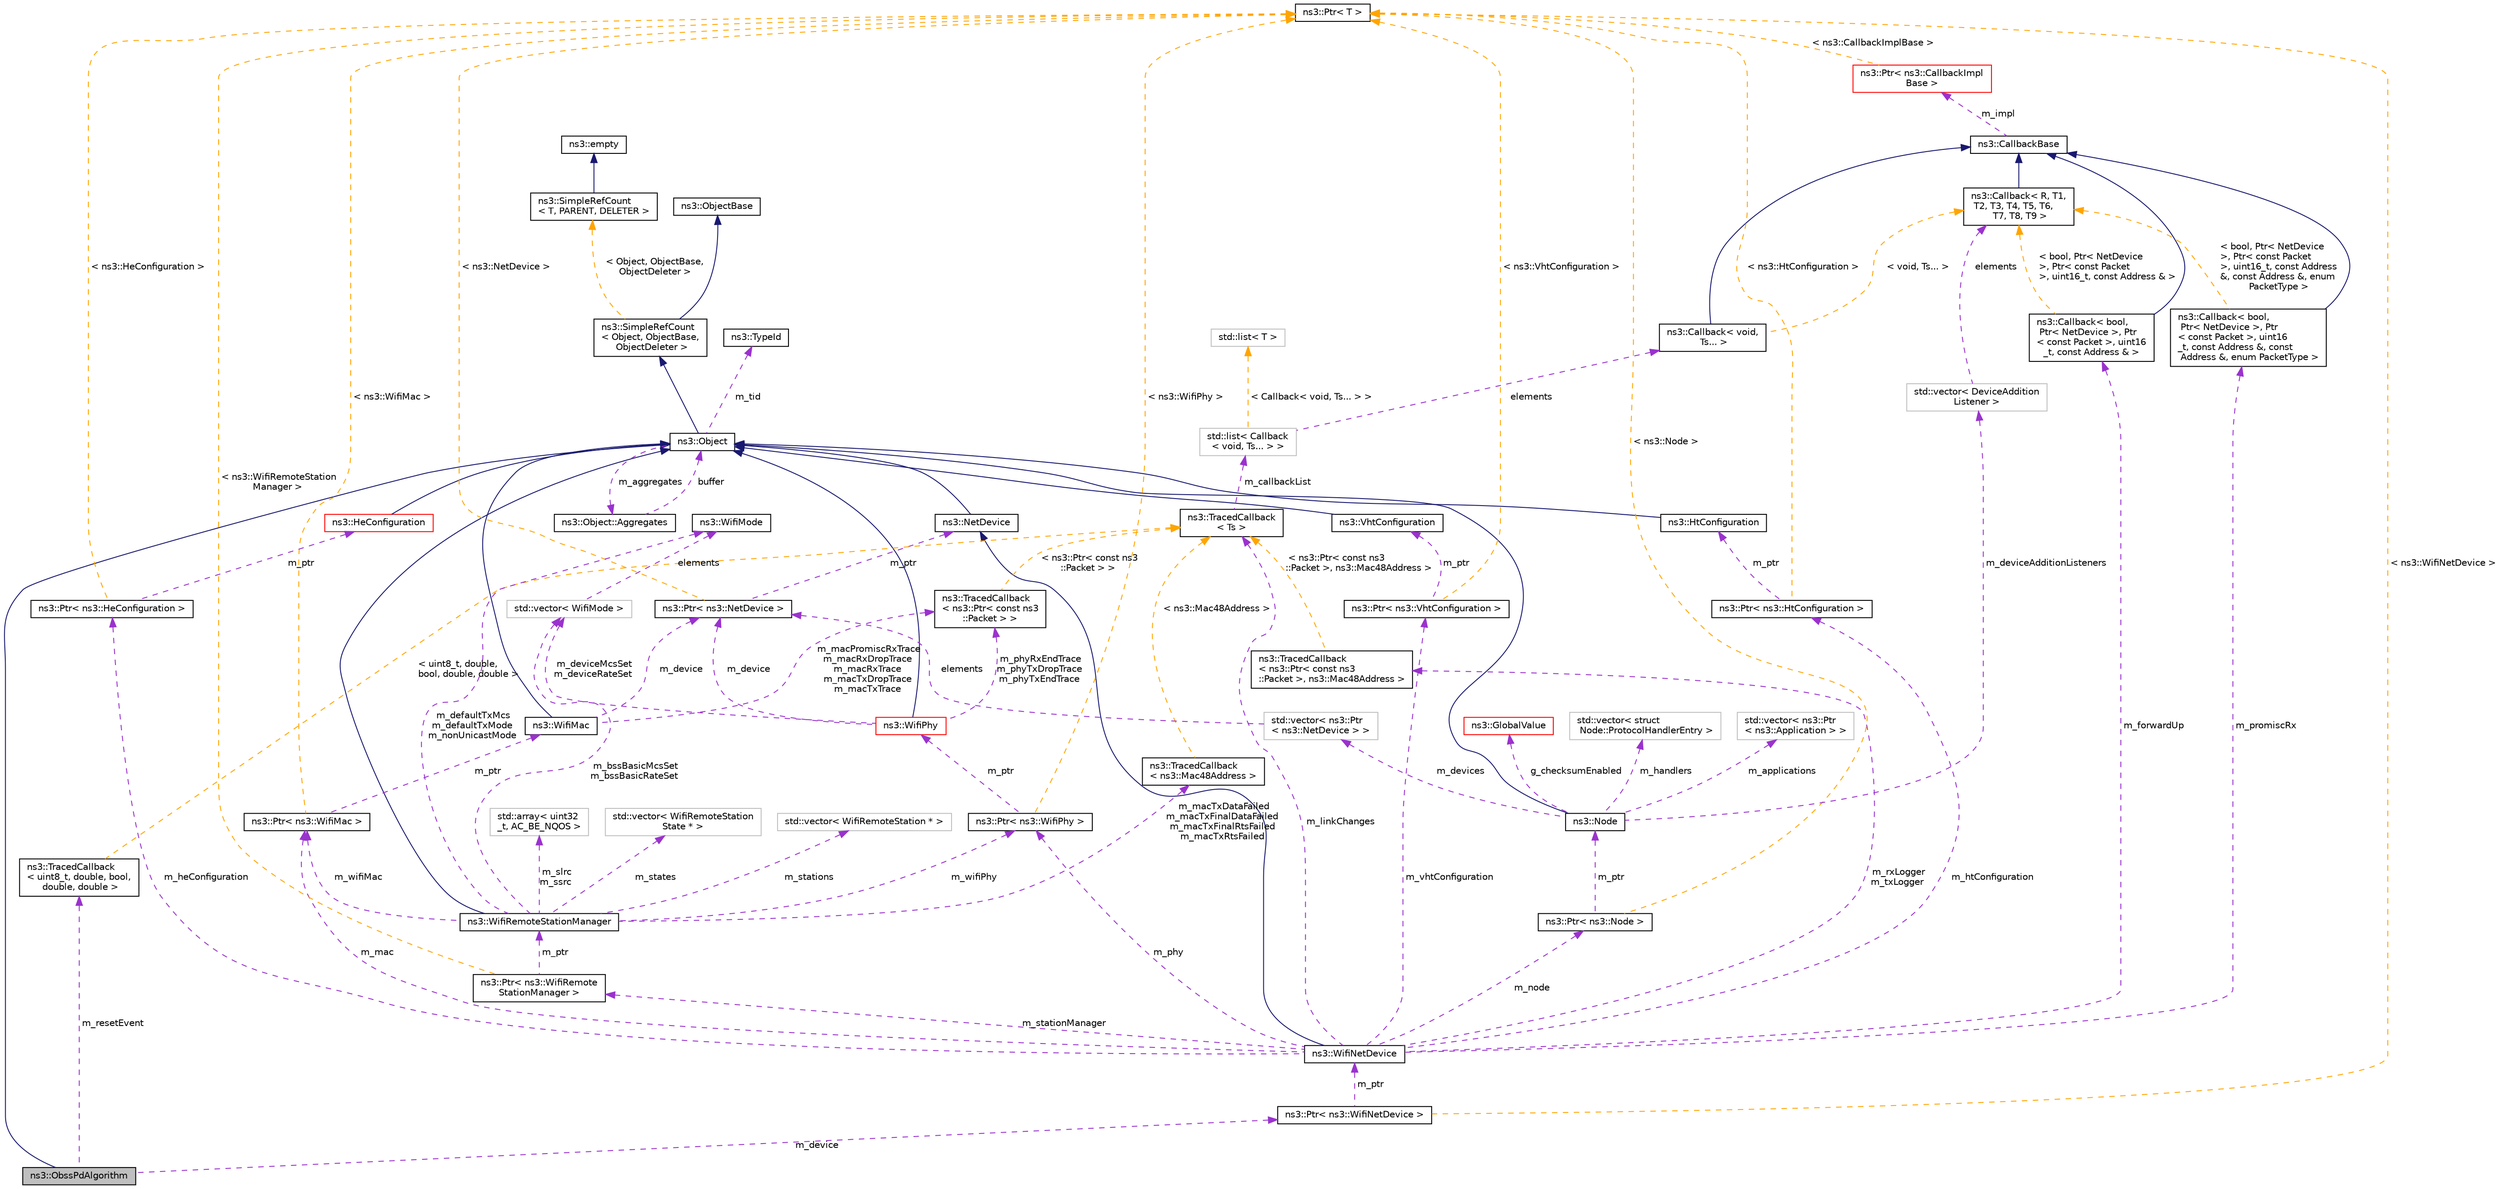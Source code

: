 digraph "ns3::ObssPdAlgorithm"
{
 // LATEX_PDF_SIZE
  edge [fontname="Helvetica",fontsize="10",labelfontname="Helvetica",labelfontsize="10"];
  node [fontname="Helvetica",fontsize="10",shape=record];
  Node1 [label="ns3::ObssPdAlgorithm",height=0.2,width=0.4,color="black", fillcolor="grey75", style="filled", fontcolor="black",tooltip="OBSS PD algorithm interface."];
  Node2 -> Node1 [dir="back",color="midnightblue",fontsize="10",style="solid",fontname="Helvetica"];
  Node2 [label="ns3::Object",height=0.2,width=0.4,color="black", fillcolor="white", style="filled",URL="$classns3_1_1_object.html",tooltip="A base class which provides memory management and object aggregation."];
  Node3 -> Node2 [dir="back",color="midnightblue",fontsize="10",style="solid",fontname="Helvetica"];
  Node3 [label="ns3::SimpleRefCount\l\< Object, ObjectBase,\l ObjectDeleter \>",height=0.2,width=0.4,color="black", fillcolor="white", style="filled",URL="$classns3_1_1_simple_ref_count.html",tooltip=" "];
  Node4 -> Node3 [dir="back",color="midnightblue",fontsize="10",style="solid",fontname="Helvetica"];
  Node4 [label="ns3::ObjectBase",height=0.2,width=0.4,color="black", fillcolor="white", style="filled",URL="$classns3_1_1_object_base.html",tooltip="Anchor the ns-3 type and attribute system."];
  Node5 -> Node3 [dir="back",color="orange",fontsize="10",style="dashed",label=" \< Object, ObjectBase,\l ObjectDeleter \>" ,fontname="Helvetica"];
  Node5 [label="ns3::SimpleRefCount\l\< T, PARENT, DELETER \>",height=0.2,width=0.4,color="black", fillcolor="white", style="filled",URL="$classns3_1_1_simple_ref_count.html",tooltip="A template-based reference counting class."];
  Node6 -> Node5 [dir="back",color="midnightblue",fontsize="10",style="solid",fontname="Helvetica"];
  Node6 [label="ns3::empty",height=0.2,width=0.4,color="black", fillcolor="white", style="filled",URL="$classns3_1_1empty.html",tooltip="make Callback use a separate empty type"];
  Node7 -> Node2 [dir="back",color="darkorchid3",fontsize="10",style="dashed",label=" m_tid" ,fontname="Helvetica"];
  Node7 [label="ns3::TypeId",height=0.2,width=0.4,color="black", fillcolor="white", style="filled",URL="$classns3_1_1_type_id.html",tooltip="a unique identifier for an interface."];
  Node8 -> Node2 [dir="back",color="darkorchid3",fontsize="10",style="dashed",label=" m_aggregates" ,fontname="Helvetica"];
  Node8 [label="ns3::Object::Aggregates",height=0.2,width=0.4,color="black", fillcolor="white", style="filled",URL="$structns3_1_1_object_1_1_aggregates.html",tooltip="The list of Objects aggregated to this one."];
  Node2 -> Node8 [dir="back",color="darkorchid3",fontsize="10",style="dashed",label=" buffer" ,fontname="Helvetica"];
  Node9 -> Node1 [dir="back",color="darkorchid3",fontsize="10",style="dashed",label=" m_device" ,fontname="Helvetica"];
  Node9 [label="ns3::Ptr\< ns3::WifiNetDevice \>",height=0.2,width=0.4,color="black", fillcolor="white", style="filled",URL="$classns3_1_1_ptr.html",tooltip=" "];
  Node10 -> Node9 [dir="back",color="darkorchid3",fontsize="10",style="dashed",label=" m_ptr" ,fontname="Helvetica"];
  Node10 [label="ns3::WifiNetDevice",height=0.2,width=0.4,color="black", fillcolor="white", style="filled",URL="$classns3_1_1_wifi_net_device.html",tooltip="Hold together all Wifi-related objects."];
  Node11 -> Node10 [dir="back",color="midnightblue",fontsize="10",style="solid",fontname="Helvetica"];
  Node11 [label="ns3::NetDevice",height=0.2,width=0.4,color="black", fillcolor="white", style="filled",URL="$classns3_1_1_net_device.html",tooltip="Network layer to device interface."];
  Node2 -> Node11 [dir="back",color="midnightblue",fontsize="10",style="solid",fontname="Helvetica"];
  Node12 -> Node10 [dir="back",color="darkorchid3",fontsize="10",style="dashed",label=" m_mac" ,fontname="Helvetica"];
  Node12 [label="ns3::Ptr\< ns3::WifiMac \>",height=0.2,width=0.4,color="black", fillcolor="white", style="filled",URL="$classns3_1_1_ptr.html",tooltip=" "];
  Node13 -> Node12 [dir="back",color="darkorchid3",fontsize="10",style="dashed",label=" m_ptr" ,fontname="Helvetica"];
  Node13 [label="ns3::WifiMac",height=0.2,width=0.4,color="black", fillcolor="white", style="filled",URL="$classns3_1_1_wifi_mac.html",tooltip="base class for all MAC-level wifi objects."];
  Node2 -> Node13 [dir="back",color="midnightblue",fontsize="10",style="solid",fontname="Helvetica"];
  Node14 -> Node13 [dir="back",color="darkorchid3",fontsize="10",style="dashed",label=" m_macPromiscRxTrace\nm_macRxDropTrace\nm_macRxTrace\nm_macTxDropTrace\nm_macTxTrace" ,fontname="Helvetica"];
  Node14 [label="ns3::TracedCallback\l\< ns3::Ptr\< const ns3\l::Packet \> \>",height=0.2,width=0.4,color="black", fillcolor="white", style="filled",URL="$classns3_1_1_traced_callback.html",tooltip=" "];
  Node15 -> Node14 [dir="back",color="orange",fontsize="10",style="dashed",label=" \< ns3::Ptr\< const ns3\l::Packet \> \>" ,fontname="Helvetica"];
  Node15 [label="ns3::TracedCallback\l\< Ts \>",height=0.2,width=0.4,color="black", fillcolor="white", style="filled",URL="$classns3_1_1_traced_callback.html",tooltip="Forward calls to a chain of Callback."];
  Node16 -> Node15 [dir="back",color="darkorchid3",fontsize="10",style="dashed",label=" m_callbackList" ,fontname="Helvetica"];
  Node16 [label="std::list\< Callback\l\< void, Ts... \> \>",height=0.2,width=0.4,color="grey75", fillcolor="white", style="filled",tooltip=" "];
  Node17 -> Node16 [dir="back",color="darkorchid3",fontsize="10",style="dashed",label=" elements" ,fontname="Helvetica"];
  Node17 [label="ns3::Callback\< void,\l Ts... \>",height=0.2,width=0.4,color="black", fillcolor="white", style="filled",URL="$classns3_1_1_callback.html",tooltip=" "];
  Node18 -> Node17 [dir="back",color="midnightblue",fontsize="10",style="solid",fontname="Helvetica"];
  Node18 [label="ns3::CallbackBase",height=0.2,width=0.4,color="black", fillcolor="white", style="filled",URL="$classns3_1_1_callback_base.html",tooltip="Base class for Callback class."];
  Node19 -> Node18 [dir="back",color="darkorchid3",fontsize="10",style="dashed",label=" m_impl" ,fontname="Helvetica"];
  Node19 [label="ns3::Ptr\< ns3::CallbackImpl\lBase \>",height=0.2,width=0.4,color="red", fillcolor="white", style="filled",URL="$classns3_1_1_ptr.html",tooltip=" "];
  Node22 -> Node19 [dir="back",color="orange",fontsize="10",style="dashed",label=" \< ns3::CallbackImplBase \>" ,fontname="Helvetica"];
  Node22 [label="ns3::Ptr\< T \>",height=0.2,width=0.4,color="black", fillcolor="white", style="filled",URL="$classns3_1_1_ptr.html",tooltip="Smart pointer class similar to boost::intrusive_ptr."];
  Node23 -> Node17 [dir="back",color="orange",fontsize="10",style="dashed",label=" \< void, Ts... \>" ,fontname="Helvetica"];
  Node23 [label="ns3::Callback\< R, T1,\l T2, T3, T4, T5, T6,\l T7, T8, T9 \>",height=0.2,width=0.4,color="black", fillcolor="white", style="filled",URL="$classns3_1_1_callback.html",tooltip="Callback template class."];
  Node18 -> Node23 [dir="back",color="midnightblue",fontsize="10",style="solid",fontname="Helvetica"];
  Node24 -> Node16 [dir="back",color="orange",fontsize="10",style="dashed",label=" \< Callback\< void, Ts... \> \>" ,fontname="Helvetica"];
  Node24 [label="std::list\< T \>",height=0.2,width=0.4,color="grey75", fillcolor="white", style="filled",tooltip=" "];
  Node26 -> Node13 [dir="back",color="darkorchid3",fontsize="10",style="dashed",label=" m_device" ,fontname="Helvetica"];
  Node26 [label="ns3::Ptr\< ns3::NetDevice \>",height=0.2,width=0.4,color="black", fillcolor="white", style="filled",URL="$classns3_1_1_ptr.html",tooltip=" "];
  Node11 -> Node26 [dir="back",color="darkorchid3",fontsize="10",style="dashed",label=" m_ptr" ,fontname="Helvetica"];
  Node22 -> Node26 [dir="back",color="orange",fontsize="10",style="dashed",label=" \< ns3::NetDevice \>" ,fontname="Helvetica"];
  Node22 -> Node12 [dir="back",color="orange",fontsize="10",style="dashed",label=" \< ns3::WifiMac \>" ,fontname="Helvetica"];
  Node27 -> Node10 [dir="back",color="darkorchid3",fontsize="10",style="dashed",label=" m_rxLogger\nm_txLogger" ,fontname="Helvetica"];
  Node27 [label="ns3::TracedCallback\l\< ns3::Ptr\< const ns3\l::Packet \>, ns3::Mac48Address \>",height=0.2,width=0.4,color="black", fillcolor="white", style="filled",URL="$classns3_1_1_traced_callback.html",tooltip=" "];
  Node15 -> Node27 [dir="back",color="orange",fontsize="10",style="dashed",label=" \< ns3::Ptr\< const ns3\l::Packet \>, ns3::Mac48Address \>" ,fontname="Helvetica"];
  Node28 -> Node10 [dir="back",color="darkorchid3",fontsize="10",style="dashed",label=" m_promiscRx" ,fontname="Helvetica"];
  Node28 [label="ns3::Callback\< bool,\l Ptr\< NetDevice \>, Ptr\l\< const Packet \>, uint16\l_t, const Address &, const\l Address &, enum PacketType \>",height=0.2,width=0.4,color="black", fillcolor="white", style="filled",URL="$classns3_1_1_callback.html",tooltip=" "];
  Node18 -> Node28 [dir="back",color="midnightblue",fontsize="10",style="solid",fontname="Helvetica"];
  Node23 -> Node28 [dir="back",color="orange",fontsize="10",style="dashed",label=" \< bool, Ptr\< NetDevice\l \>, Ptr\< const Packet\l \>, uint16_t, const Address\l &, const Address &, enum\l PacketType \>" ,fontname="Helvetica"];
  Node29 -> Node10 [dir="back",color="darkorchid3",fontsize="10",style="dashed",label=" m_htConfiguration" ,fontname="Helvetica"];
  Node29 [label="ns3::Ptr\< ns3::HtConfiguration \>",height=0.2,width=0.4,color="black", fillcolor="white", style="filled",URL="$classns3_1_1_ptr.html",tooltip=" "];
  Node30 -> Node29 [dir="back",color="darkorchid3",fontsize="10",style="dashed",label=" m_ptr" ,fontname="Helvetica"];
  Node30 [label="ns3::HtConfiguration",height=0.2,width=0.4,color="black", fillcolor="white", style="filled",URL="$classns3_1_1_ht_configuration.html",tooltip="HT configuration."];
  Node2 -> Node30 [dir="back",color="midnightblue",fontsize="10",style="solid",fontname="Helvetica"];
  Node22 -> Node29 [dir="back",color="orange",fontsize="10",style="dashed",label=" \< ns3::HtConfiguration \>" ,fontname="Helvetica"];
  Node31 -> Node10 [dir="back",color="darkorchid3",fontsize="10",style="dashed",label=" m_stationManager" ,fontname="Helvetica"];
  Node31 [label="ns3::Ptr\< ns3::WifiRemote\lStationManager \>",height=0.2,width=0.4,color="black", fillcolor="white", style="filled",URL="$classns3_1_1_ptr.html",tooltip=" "];
  Node32 -> Node31 [dir="back",color="darkorchid3",fontsize="10",style="dashed",label=" m_ptr" ,fontname="Helvetica"];
  Node32 [label="ns3::WifiRemoteStationManager",height=0.2,width=0.4,color="black", fillcolor="white", style="filled",URL="$classns3_1_1_wifi_remote_station_manager.html",tooltip="hold a list of per-remote-station state."];
  Node2 -> Node32 [dir="back",color="midnightblue",fontsize="10",style="solid",fontname="Helvetica"];
  Node12 -> Node32 [dir="back",color="darkorchid3",fontsize="10",style="dashed",label=" m_wifiMac" ,fontname="Helvetica"];
  Node33 -> Node32 [dir="back",color="darkorchid3",fontsize="10",style="dashed",label=" m_stations" ,fontname="Helvetica"];
  Node33 [label="std::vector\< WifiRemoteStation * \>",height=0.2,width=0.4,color="grey75", fillcolor="white", style="filled",tooltip=" "];
  Node43 -> Node32 [dir="back",color="darkorchid3",fontsize="10",style="dashed",label=" m_bssBasicMcsSet\nm_bssBasicRateSet" ,fontname="Helvetica"];
  Node43 [label="std::vector\< WifiMode \>",height=0.2,width=0.4,color="grey75", fillcolor="white", style="filled",tooltip=" "];
  Node44 -> Node43 [dir="back",color="darkorchid3",fontsize="10",style="dashed",label=" elements" ,fontname="Helvetica"];
  Node44 [label="ns3::WifiMode",height=0.2,width=0.4,color="black", fillcolor="white", style="filled",URL="$classns3_1_1_wifi_mode.html",tooltip="represent a single transmission mode"];
  Node53 -> Node32 [dir="back",color="darkorchid3",fontsize="10",style="dashed",label=" m_macTxDataFailed\nm_macTxFinalDataFailed\nm_macTxFinalRtsFailed\nm_macTxRtsFailed" ,fontname="Helvetica"];
  Node53 [label="ns3::TracedCallback\l\< ns3::Mac48Address \>",height=0.2,width=0.4,color="black", fillcolor="white", style="filled",URL="$classns3_1_1_traced_callback.html",tooltip=" "];
  Node15 -> Node53 [dir="back",color="orange",fontsize="10",style="dashed",label=" \< ns3::Mac48Address \>" ,fontname="Helvetica"];
  Node54 -> Node32 [dir="back",color="darkorchid3",fontsize="10",style="dashed",label=" m_slrc\nm_ssrc" ,fontname="Helvetica"];
  Node54 [label="std::array\< uint32\l_t, AC_BE_NQOS \>",height=0.2,width=0.4,color="grey75", fillcolor="white", style="filled",tooltip=" "];
  Node44 -> Node32 [dir="back",color="darkorchid3",fontsize="10",style="dashed",label=" m_defaultTxMcs\nm_defaultTxMode\nm_nonUnicastMode" ,fontname="Helvetica"];
  Node56 -> Node32 [dir="back",color="darkorchid3",fontsize="10",style="dashed",label=" m_states" ,fontname="Helvetica"];
  Node56 [label="std::vector\< WifiRemoteStation\lState * \>",height=0.2,width=0.4,color="grey75", fillcolor="white", style="filled",tooltip=" "];
  Node57 -> Node32 [dir="back",color="darkorchid3",fontsize="10",style="dashed",label=" m_wifiPhy" ,fontname="Helvetica"];
  Node57 [label="ns3::Ptr\< ns3::WifiPhy \>",height=0.2,width=0.4,color="black", fillcolor="white", style="filled",URL="$classns3_1_1_ptr.html",tooltip=" "];
  Node58 -> Node57 [dir="back",color="darkorchid3",fontsize="10",style="dashed",label=" m_ptr" ,fontname="Helvetica"];
  Node58 [label="ns3::WifiPhy",height=0.2,width=0.4,color="red", fillcolor="white", style="filled",URL="$classns3_1_1_wifi_phy.html",tooltip="802.11 PHY layer model"];
  Node2 -> Node58 [dir="back",color="midnightblue",fontsize="10",style="solid",fontname="Helvetica"];
  Node14 -> Node58 [dir="back",color="darkorchid3",fontsize="10",style="dashed",label=" m_phyRxEndTrace\nm_phyTxDropTrace\nm_phyTxEndTrace" ,fontname="Helvetica"];
  Node26 -> Node58 [dir="back",color="darkorchid3",fontsize="10",style="dashed",label=" m_device" ,fontname="Helvetica"];
  Node43 -> Node58 [dir="back",color="darkorchid3",fontsize="10",style="dashed",label=" m_deviceMcsSet\nm_deviceRateSet" ,fontname="Helvetica"];
  Node22 -> Node57 [dir="back",color="orange",fontsize="10",style="dashed",label=" \< ns3::WifiPhy \>" ,fontname="Helvetica"];
  Node22 -> Node31 [dir="back",color="orange",fontsize="10",style="dashed",label=" \< ns3::WifiRemoteStation\lManager \>" ,fontname="Helvetica"];
  Node162 -> Node10 [dir="back",color="darkorchid3",fontsize="10",style="dashed",label=" m_node" ,fontname="Helvetica"];
  Node162 [label="ns3::Ptr\< ns3::Node \>",height=0.2,width=0.4,color="black", fillcolor="white", style="filled",URL="$classns3_1_1_ptr.html",tooltip=" "];
  Node163 -> Node162 [dir="back",color="darkorchid3",fontsize="10",style="dashed",label=" m_ptr" ,fontname="Helvetica"];
  Node163 [label="ns3::Node",height=0.2,width=0.4,color="black", fillcolor="white", style="filled",URL="$classns3_1_1_node.html",tooltip="A network Node."];
  Node2 -> Node163 [dir="back",color="midnightblue",fontsize="10",style="solid",fontname="Helvetica"];
  Node164 -> Node163 [dir="back",color="darkorchid3",fontsize="10",style="dashed",label=" m_applications" ,fontname="Helvetica"];
  Node164 [label="std::vector\< ns3::Ptr\l\< ns3::Application \> \>",height=0.2,width=0.4,color="grey75", fillcolor="white", style="filled",tooltip=" "];
  Node167 -> Node163 [dir="back",color="darkorchid3",fontsize="10",style="dashed",label=" m_devices" ,fontname="Helvetica"];
  Node167 [label="std::vector\< ns3::Ptr\l\< ns3::NetDevice \> \>",height=0.2,width=0.4,color="grey75", fillcolor="white", style="filled",tooltip=" "];
  Node26 -> Node167 [dir="back",color="darkorchid3",fontsize="10",style="dashed",label=" elements" ,fontname="Helvetica"];
  Node168 -> Node163 [dir="back",color="darkorchid3",fontsize="10",style="dashed",label=" g_checksumEnabled" ,fontname="Helvetica"];
  Node168 [label="ns3::GlobalValue",height=0.2,width=0.4,color="red", fillcolor="white", style="filled",URL="$classns3_1_1_global_value.html",tooltip="Hold a so-called 'global value'."];
  Node177 -> Node163 [dir="back",color="darkorchid3",fontsize="10",style="dashed",label=" m_handlers" ,fontname="Helvetica"];
  Node177 [label="std::vector\< struct\l Node::ProtocolHandlerEntry \>",height=0.2,width=0.4,color="grey75", fillcolor="white", style="filled",tooltip=" "];
  Node180 -> Node163 [dir="back",color="darkorchid3",fontsize="10",style="dashed",label=" m_deviceAdditionListeners" ,fontname="Helvetica"];
  Node180 [label="std::vector\< DeviceAddition\lListener \>",height=0.2,width=0.4,color="grey75", fillcolor="white", style="filled",tooltip=" "];
  Node23 -> Node180 [dir="back",color="darkorchid3",fontsize="10",style="dashed",label=" elements" ,fontname="Helvetica"];
  Node22 -> Node162 [dir="back",color="orange",fontsize="10",style="dashed",label=" \< ns3::Node \>" ,fontname="Helvetica"];
  Node15 -> Node10 [dir="back",color="darkorchid3",fontsize="10",style="dashed",label=" m_linkChanges" ,fontname="Helvetica"];
  Node189 -> Node10 [dir="back",color="darkorchid3",fontsize="10",style="dashed",label=" m_forwardUp" ,fontname="Helvetica"];
  Node189 [label="ns3::Callback\< bool,\l Ptr\< NetDevice \>, Ptr\l\< const Packet \>, uint16\l_t, const Address & \>",height=0.2,width=0.4,color="black", fillcolor="white", style="filled",URL="$classns3_1_1_callback.html",tooltip=" "];
  Node18 -> Node189 [dir="back",color="midnightblue",fontsize="10",style="solid",fontname="Helvetica"];
  Node23 -> Node189 [dir="back",color="orange",fontsize="10",style="dashed",label=" \< bool, Ptr\< NetDevice\l \>, Ptr\< const Packet\l \>, uint16_t, const Address & \>" ,fontname="Helvetica"];
  Node190 -> Node10 [dir="back",color="darkorchid3",fontsize="10",style="dashed",label=" m_heConfiguration" ,fontname="Helvetica"];
  Node190 [label="ns3::Ptr\< ns3::HeConfiguration \>",height=0.2,width=0.4,color="black", fillcolor="white", style="filled",URL="$classns3_1_1_ptr.html",tooltip=" "];
  Node191 -> Node190 [dir="back",color="darkorchid3",fontsize="10",style="dashed",label=" m_ptr" ,fontname="Helvetica"];
  Node191 [label="ns3::HeConfiguration",height=0.2,width=0.4,color="red", fillcolor="white", style="filled",URL="$classns3_1_1_he_configuration.html",tooltip="HE configuration."];
  Node2 -> Node191 [dir="back",color="midnightblue",fontsize="10",style="solid",fontname="Helvetica"];
  Node22 -> Node190 [dir="back",color="orange",fontsize="10",style="dashed",label=" \< ns3::HeConfiguration \>" ,fontname="Helvetica"];
  Node57 -> Node10 [dir="back",color="darkorchid3",fontsize="10",style="dashed",label=" m_phy" ,fontname="Helvetica"];
  Node192 -> Node10 [dir="back",color="darkorchid3",fontsize="10",style="dashed",label=" m_vhtConfiguration" ,fontname="Helvetica"];
  Node192 [label="ns3::Ptr\< ns3::VhtConfiguration \>",height=0.2,width=0.4,color="black", fillcolor="white", style="filled",URL="$classns3_1_1_ptr.html",tooltip=" "];
  Node193 -> Node192 [dir="back",color="darkorchid3",fontsize="10",style="dashed",label=" m_ptr" ,fontname="Helvetica"];
  Node193 [label="ns3::VhtConfiguration",height=0.2,width=0.4,color="black", fillcolor="white", style="filled",URL="$classns3_1_1_vht_configuration.html",tooltip="VHT configuration."];
  Node2 -> Node193 [dir="back",color="midnightblue",fontsize="10",style="solid",fontname="Helvetica"];
  Node22 -> Node192 [dir="back",color="orange",fontsize="10",style="dashed",label=" \< ns3::VhtConfiguration \>" ,fontname="Helvetica"];
  Node22 -> Node9 [dir="back",color="orange",fontsize="10",style="dashed",label=" \< ns3::WifiNetDevice \>" ,fontname="Helvetica"];
  Node194 -> Node1 [dir="back",color="darkorchid3",fontsize="10",style="dashed",label=" m_resetEvent" ,fontname="Helvetica"];
  Node194 [label="ns3::TracedCallback\l\< uint8_t, double, bool,\l double, double \>",height=0.2,width=0.4,color="black", fillcolor="white", style="filled",URL="$classns3_1_1_traced_callback.html",tooltip=" "];
  Node15 -> Node194 [dir="back",color="orange",fontsize="10",style="dashed",label=" \< uint8_t, double,\l bool, double, double \>" ,fontname="Helvetica"];
}
